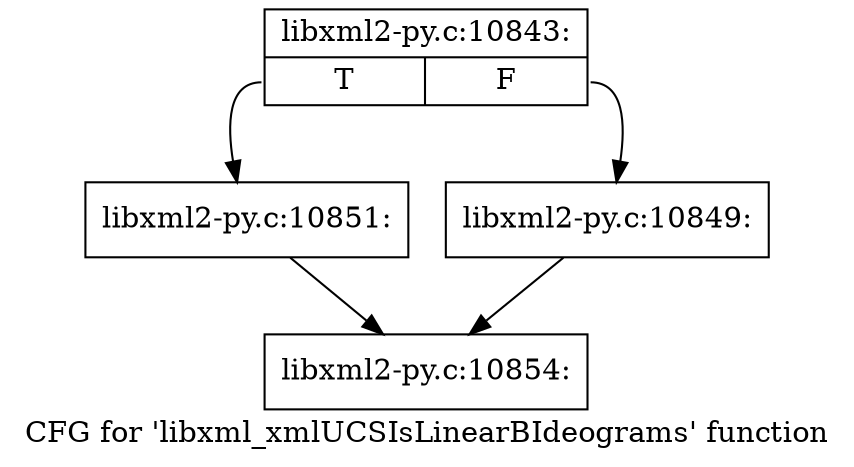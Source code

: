 digraph "CFG for 'libxml_xmlUCSIsLinearBIdeograms' function" {
	label="CFG for 'libxml_xmlUCSIsLinearBIdeograms' function";

	Node0x411e830 [shape=record,label="{libxml2-py.c:10843:|{<s0>T|<s1>F}}"];
	Node0x411e830:s0 -> Node0x411f890;
	Node0x411e830:s1 -> Node0x411f840;
	Node0x411f840 [shape=record,label="{libxml2-py.c:10849:}"];
	Node0x411f840 -> Node0x411ce30;
	Node0x411f890 [shape=record,label="{libxml2-py.c:10851:}"];
	Node0x411f890 -> Node0x411ce30;
	Node0x411ce30 [shape=record,label="{libxml2-py.c:10854:}"];
}
